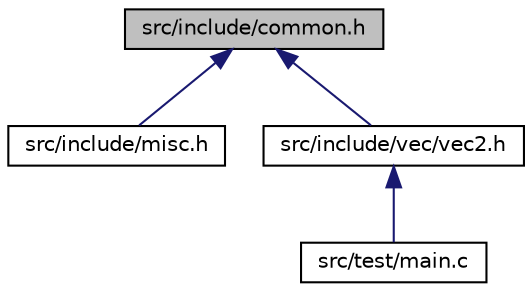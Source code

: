 digraph "src/include/common.h"
{
 // LATEX_PDF_SIZE
  edge [fontname="Helvetica",fontsize="10",labelfontname="Helvetica",labelfontsize="10"];
  node [fontname="Helvetica",fontsize="10",shape=record];
  Node1 [label="src/include/common.h",height=0.2,width=0.4,color="black", fillcolor="grey75", style="filled", fontcolor="black",tooltip=" "];
  Node1 -> Node2 [dir="back",color="midnightblue",fontsize="10",style="solid",fontname="Helvetica"];
  Node2 [label="src/include/misc.h",height=0.2,width=0.4,color="black", fillcolor="white", style="filled",URL="$misc_8h.html",tooltip=" "];
  Node1 -> Node3 [dir="back",color="midnightblue",fontsize="10",style="solid",fontname="Helvetica"];
  Node3 [label="src/include/vec/vec2.h",height=0.2,width=0.4,color="black", fillcolor="white", style="filled",URL="$vec2_8h.html",tooltip=" "];
  Node3 -> Node4 [dir="back",color="midnightblue",fontsize="10",style="solid",fontname="Helvetica"];
  Node4 [label="src/test/main.c",height=0.2,width=0.4,color="black", fillcolor="white", style="filled",URL="$main_8c.html",tooltip=" "];
}
